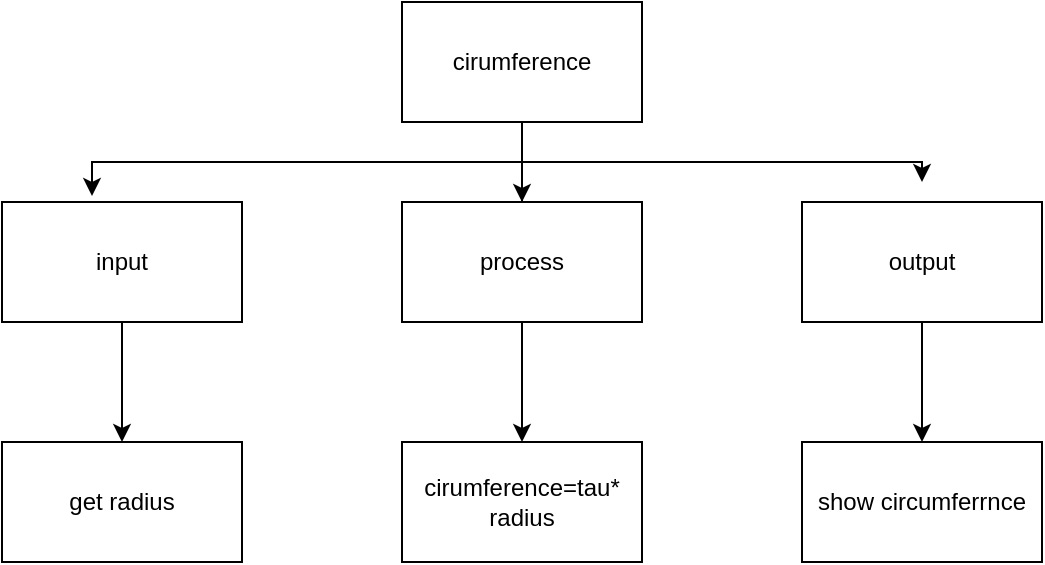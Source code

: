 <mxfile>
    <diagram id="z9v58Ks5CLPIQJy5P2JQ" name="Page-1">
        <mxGraphModel dx="526" dy="548" grid="1" gridSize="10" guides="1" tooltips="1" connect="1" arrows="1" fold="1" page="1" pageScale="1" pageWidth="827" pageHeight="1169" math="0" shadow="0">
            <root>
                <mxCell id="0"/>
                <mxCell id="1" parent="0"/>
                <mxCell id="9" style="edgeStyle=orthogonalEdgeStyle;html=1;exitX=0.5;exitY=1;exitDx=0;exitDy=0;entryX=0.5;entryY=0;entryDx=0;entryDy=0;" parent="1" source="2" target="4" edge="1">
                    <mxGeometry relative="1" as="geometry">
                        <Array as="points">
                            <mxPoint x="260" y="90"/>
                            <mxPoint x="260" y="90"/>
                        </Array>
                    </mxGeometry>
                </mxCell>
                <mxCell id="12" style="edgeStyle=orthogonalEdgeStyle;rounded=0;html=1;exitX=0.5;exitY=1;exitDx=0;exitDy=0;entryX=0.375;entryY=-0.05;entryDx=0;entryDy=0;entryPerimeter=0;" parent="1" source="2" target="3" edge="1">
                    <mxGeometry relative="1" as="geometry">
                        <Array as="points">
                            <mxPoint x="260" y="100"/>
                            <mxPoint x="45" y="100"/>
                        </Array>
                    </mxGeometry>
                </mxCell>
                <mxCell id="2" value="cirumference" style="rounded=0;whiteSpace=wrap;html=1;" parent="1" vertex="1">
                    <mxGeometry x="200" y="20" width="120" height="60" as="geometry"/>
                </mxCell>
                <mxCell id="17" style="edgeStyle=orthogonalEdgeStyle;rounded=0;html=1;exitX=0.5;exitY=1;exitDx=0;exitDy=0;" parent="1" source="3" target="6" edge="1">
                    <mxGeometry relative="1" as="geometry"/>
                </mxCell>
                <mxCell id="3" value="input" style="rounded=0;whiteSpace=wrap;html=1;" parent="1" vertex="1">
                    <mxGeometry y="120" width="120" height="60" as="geometry"/>
                </mxCell>
                <mxCell id="16" style="edgeStyle=orthogonalEdgeStyle;rounded=0;html=1;" parent="1" source="4" edge="1">
                    <mxGeometry relative="1" as="geometry">
                        <mxPoint x="460" y="110" as="targetPoint"/>
                        <Array as="points">
                            <mxPoint x="260" y="100"/>
                            <mxPoint x="460" y="100"/>
                        </Array>
                    </mxGeometry>
                </mxCell>
                <mxCell id="18" style="edgeStyle=orthogonalEdgeStyle;rounded=0;html=1;exitX=0.5;exitY=1;exitDx=0;exitDy=0;entryX=0.5;entryY=0;entryDx=0;entryDy=0;" parent="1" source="4" target="7" edge="1">
                    <mxGeometry relative="1" as="geometry"/>
                </mxCell>
                <mxCell id="4" value="process" style="rounded=0;whiteSpace=wrap;html=1;" parent="1" vertex="1">
                    <mxGeometry x="200" y="120" width="120" height="60" as="geometry"/>
                </mxCell>
                <mxCell id="19" style="edgeStyle=orthogonalEdgeStyle;rounded=0;html=1;exitX=0.5;exitY=1;exitDx=0;exitDy=0;" parent="1" source="5" target="8" edge="1">
                    <mxGeometry relative="1" as="geometry"/>
                </mxCell>
                <mxCell id="5" value="output" style="rounded=0;whiteSpace=wrap;html=1;" parent="1" vertex="1">
                    <mxGeometry x="400" y="120" width="120" height="60" as="geometry"/>
                </mxCell>
                <mxCell id="6" value="get radius" style="rounded=0;whiteSpace=wrap;html=1;" parent="1" vertex="1">
                    <mxGeometry y="240" width="120" height="60" as="geometry"/>
                </mxCell>
                <mxCell id="7" value="&lt;span&gt;cirumference=tau*&lt;br&gt;radius&lt;/span&gt;" style="rounded=0;whiteSpace=wrap;html=1;" parent="1" vertex="1">
                    <mxGeometry x="200" y="240" width="120" height="60" as="geometry"/>
                </mxCell>
                <mxCell id="8" value="show circumferrnce" style="rounded=0;whiteSpace=wrap;html=1;" parent="1" vertex="1">
                    <mxGeometry x="400" y="240" width="120" height="60" as="geometry"/>
                </mxCell>
            </root>
        </mxGraphModel>
    </diagram>
    <diagram id="PVOJXbn0hF6IatyiBOLR" name="Page-2">
        <mxGraphModel dx="526" dy="548" grid="1" gridSize="10" guides="1" tooltips="1" connect="1" arrows="1" fold="1" page="1" pageScale="1" pageWidth="827" pageHeight="1169" math="0" shadow="0">
            <root>
                <mxCell id="RSSm0hAbJeod53ylibPs-0"/>
                <mxCell id="RSSm0hAbJeod53ylibPs-1" parent="RSSm0hAbJeod53ylibPs-0"/>
                <mxCell id="RSSm0hAbJeod53ylibPs-2" value="start" style="ellipse;whiteSpace=wrap;html=1;" vertex="1" parent="RSSm0hAbJeod53ylibPs-1">
                    <mxGeometry x="190" y="40" width="120" height="80" as="geometry"/>
                </mxCell>
                <mxCell id="RSSm0hAbJeod53ylibPs-3" value="get radius" style="shape=parallelogram;perimeter=parallelogramPerimeter;whiteSpace=wrap;html=1;fixedSize=1;" vertex="1" parent="RSSm0hAbJeod53ylibPs-1">
                    <mxGeometry x="190" y="150" width="120" height="60" as="geometry"/>
                </mxCell>
                <mxCell id="RSSm0hAbJeod53ylibPs-5" value="circumference=tau*&lt;br&gt;radius" style="rounded=0;whiteSpace=wrap;html=1;" vertex="1" parent="RSSm0hAbJeod53ylibPs-1">
                    <mxGeometry x="190" y="240" width="120" height="60" as="geometry"/>
                </mxCell>
                <mxCell id="RSSm0hAbJeod53ylibPs-8" value="show circumference" style="rounded=1;whiteSpace=wrap;html=1;" vertex="1" parent="RSSm0hAbJeod53ylibPs-1">
                    <mxGeometry x="180" y="340" width="120" height="60" as="geometry"/>
                </mxCell>
                <mxCell id="RSSm0hAbJeod53ylibPs-9" value="" style="ellipse;whiteSpace=wrap;html=1;" vertex="1" parent="RSSm0hAbJeod53ylibPs-1">
                    <mxGeometry x="190" y="440" width="120" height="80" as="geometry"/>
                </mxCell>
            </root>
        </mxGraphModel>
    </diagram>
</mxfile>